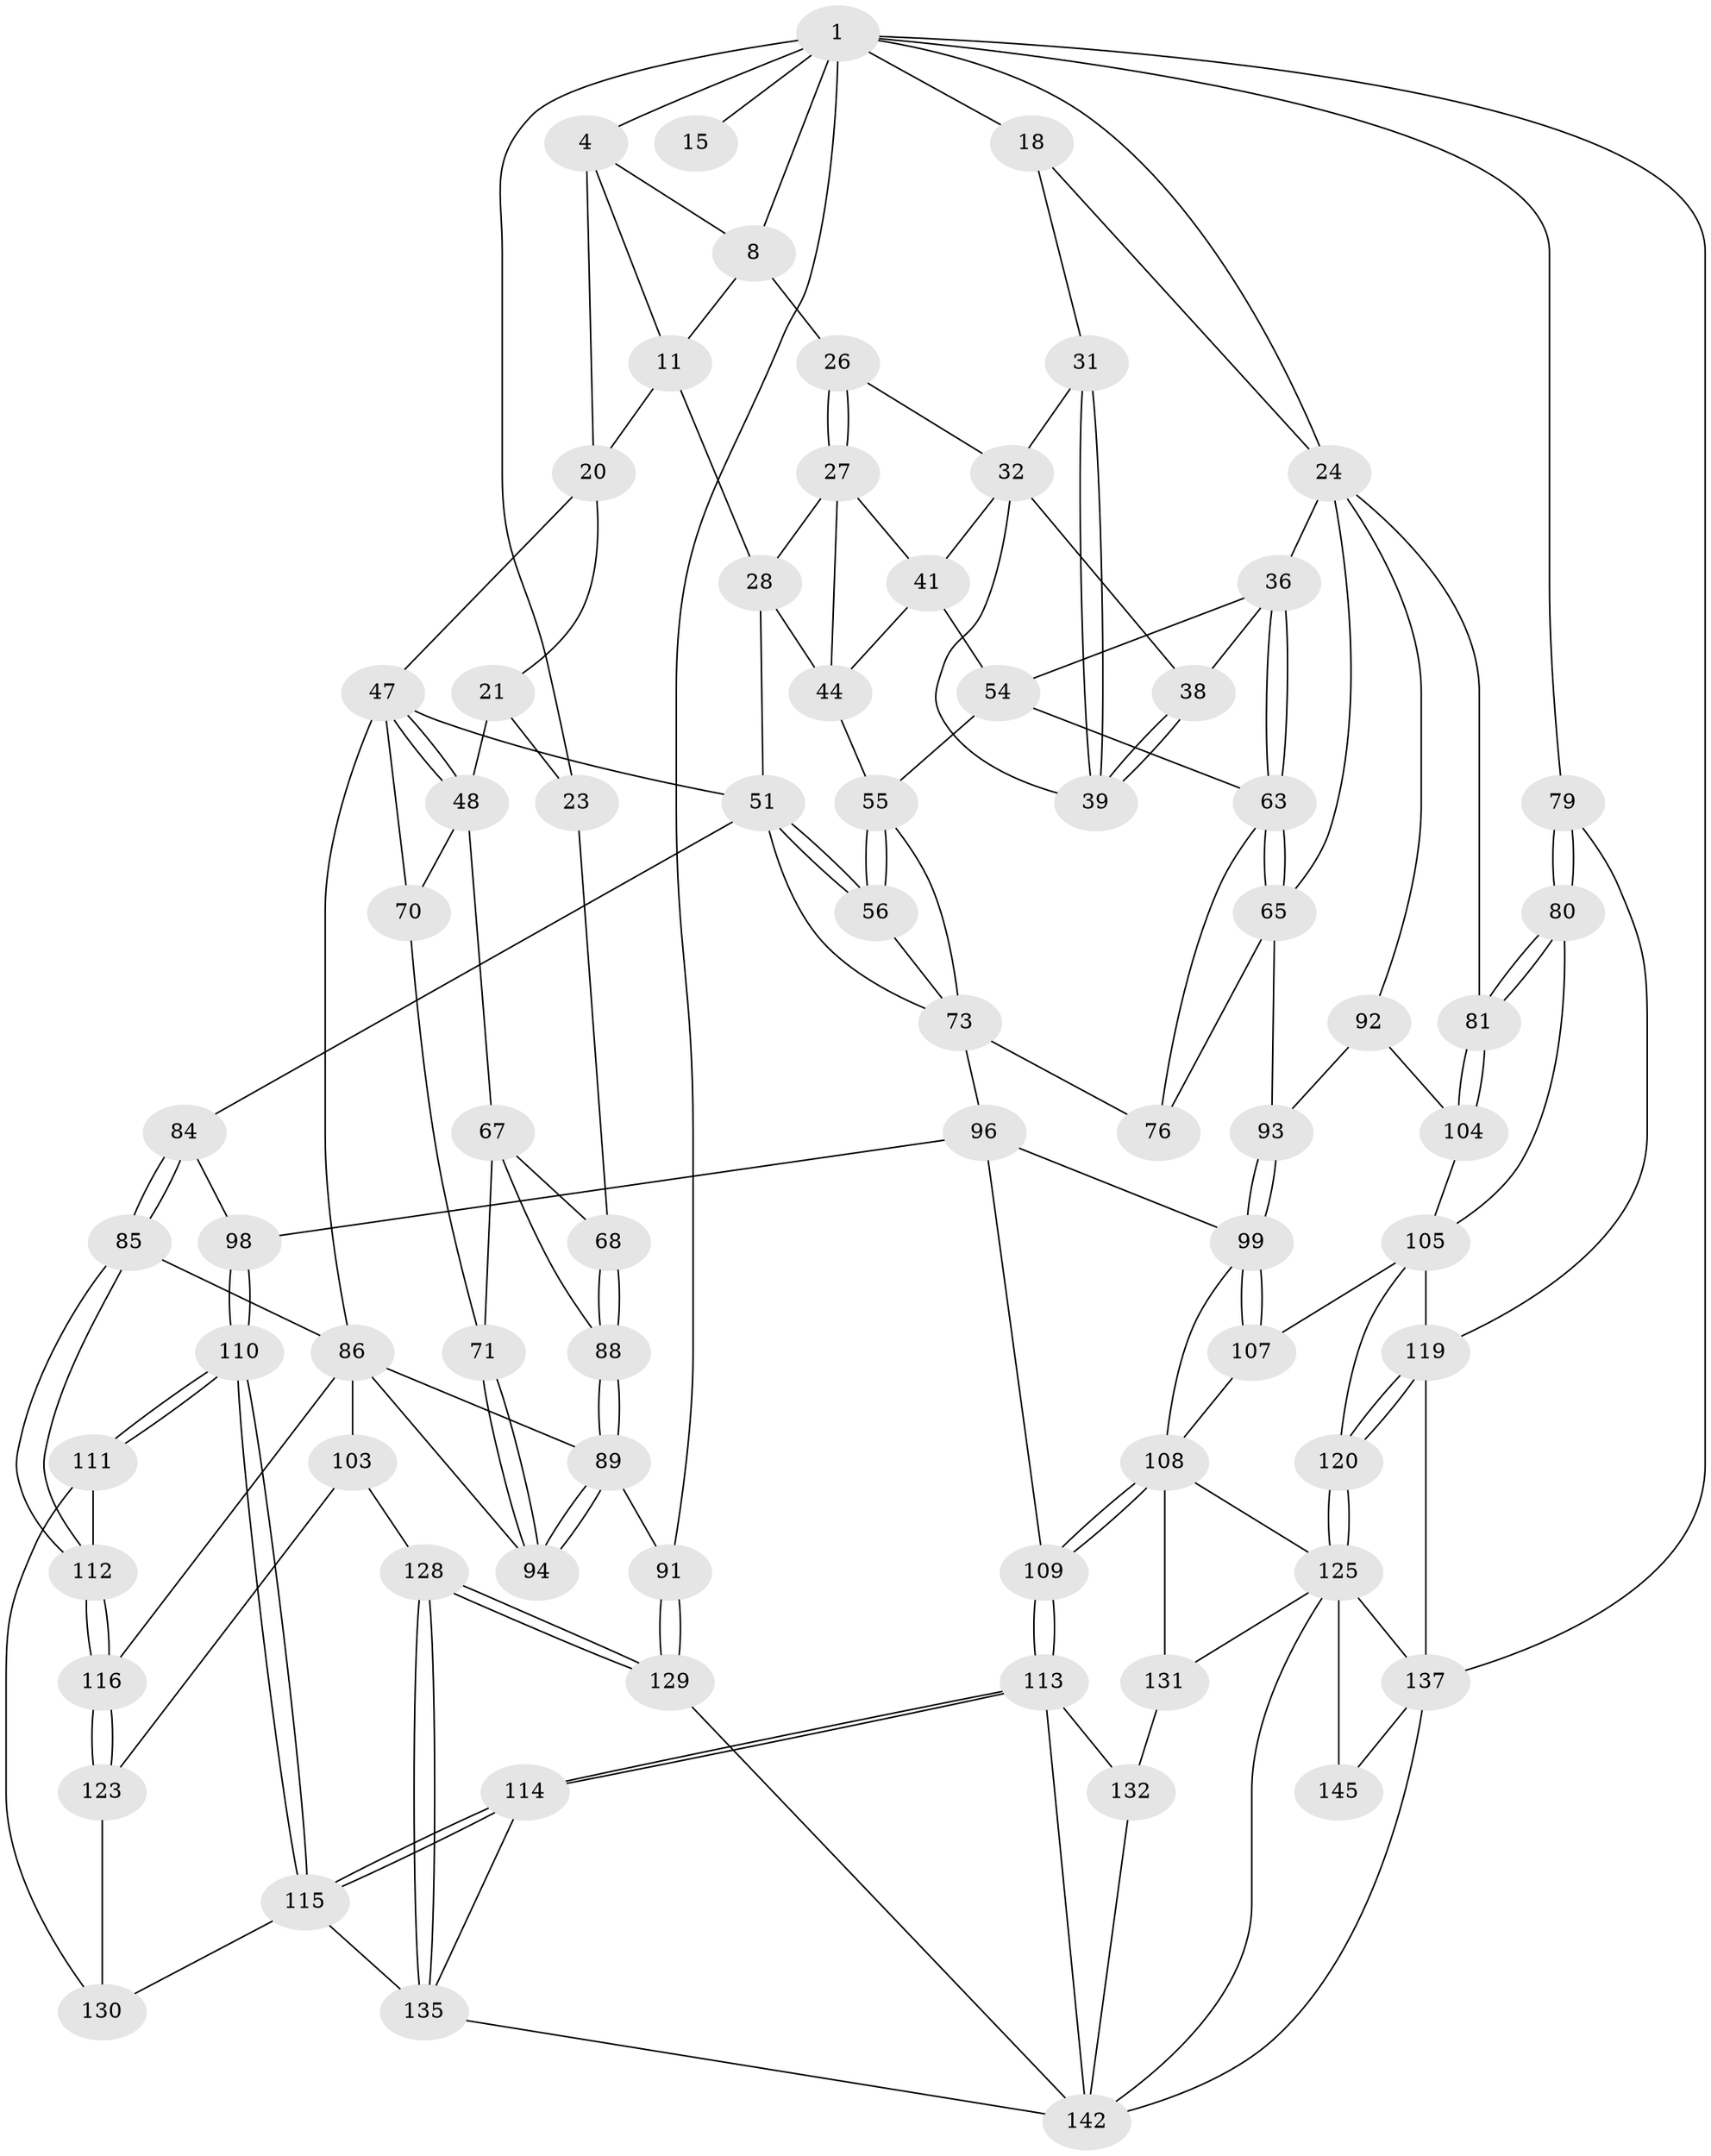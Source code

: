// original degree distribution, {3: 0.013333333333333334, 6: 0.26, 5: 0.4533333333333333, 4: 0.2733333333333333}
// Generated by graph-tools (version 1.1) at 2025/16/03/09/25 04:16:52]
// undirected, 75 vertices, 171 edges
graph export_dot {
graph [start="1"]
  node [color=gray90,style=filled];
  1 [pos="+0.8028040161618688+0",super="+6+2"];
  4 [pos="+0.08347819162025953+0",super="+13+5"];
  8 [pos="+0.6860894627674212+0.09708948932097602",super="+9"];
  11 [pos="+0.3496473251347451+0.14838121513936542",super="+12"];
  15 [pos="+0.9896100014599787+0.042078920854194235"];
  18 [pos="+0.8852602956045061+0.12179479420584692",super="+19"];
  20 [pos="+0.1445990813396249+0.1541936252702246",super="+46"];
  21 [pos="+0.10531719391058326+0.1814461097215441",super="+22"];
  23 [pos="+0+0.16006826913825062"];
  24 [pos="+1+0.11458132514373126",super="+25+61"];
  26 [pos="+0.5002245633315417+0.12983691336746378",super="+34"];
  27 [pos="+0.49866672657233463+0.13321576956617945",super="+42"];
  28 [pos="+0.4961648052137157+0.13488630797166049",super="+29"];
  31 [pos="+0.8478762935888353+0.12034820267576682"];
  32 [pos="+0.7637209575628556+0.14424917661096634",super="+33"];
  36 [pos="+0.8583777374585219+0.2472968819782868",super="+37"];
  38 [pos="+0.8289281395099619+0.2187557463485058"];
  39 [pos="+0.8316744639324709+0.18683012145139627"];
  41 [pos="+0.6710714232334907+0.18886285514948026",super="+49"];
  44 [pos="+0.5435505637749147+0.254277900380266",super="+45+50"];
  47 [pos="+0.2237175413439613+0.28734433393740505",super="+53"];
  48 [pos="+0.16541007203370403+0.27213101372811954",super="+57"];
  51 [pos="+0.3667667120868514+0.17313814744777578",super="+52"];
  54 [pos="+0.7663711720603189+0.29325422674622337",super="+59"];
  55 [pos="+0.4887045376029182+0.37914774493541503",super="+58"];
  56 [pos="+0.4836819025005871+0.385377971290842"];
  63 [pos="+0.8443635273286152+0.34168605030238947",super="+64"];
  65 [pos="+0.9051431761108325+0.40260814862732774",super="+77"];
  67 [pos="+0.04891409247964551+0.3277745196804161",super="+72"];
  68 [pos="+0+0.2746225437458863"];
  70 [pos="+0.14977517842236554+0.4159670529556561"];
  71 [pos="+0.07654057826907018+0.4388390935174825"];
  73 [pos="+0.6713360575722321+0.4054220403562353",super="+74"];
  76 [pos="+0.7519564917171693+0.44526435867470565"];
  79 [pos="+1+1"];
  80 [pos="+1+0.6126114176895784"];
  81 [pos="+1+0.5985758438342996"];
  84 [pos="+0.36261367417396934+0.5756025356597796"];
  85 [pos="+0.2911709413735862+0.5832585877498561"];
  86 [pos="+0.23733981613321944+0.5535790684769439",super="+102+87"];
  88 [pos="+0+0.4356345608769969"];
  89 [pos="+0+0.6504582711761122",super="+90"];
  91 [pos="+0+1"];
  92 [pos="+0.7871015258958614+0.5156623025660713"];
  93 [pos="+0.78072862356703+0.5109986336657296"];
  94 [pos="+0.07462310150650432+0.5231252747866262"];
  96 [pos="+0.5257454476265189+0.5136700363746559",super="+97"];
  98 [pos="+0.41027853067875597+0.5855650257318196"];
  99 [pos="+0.695576632819006+0.5770787337079956",super="+100"];
  103 [pos="+0.12283595360711307+0.6496483093472213",super="+124"];
  104 [pos="+0.859600847988536+0.5948770461521055"];
  105 [pos="+0.8624976418523147+0.6360047272478785",super="+106+117"];
  107 [pos="+0.697241626167573+0.6243652153571426"];
  108 [pos="+0.5465662327394112+0.7340956986820847",super="+121"];
  109 [pos="+0.5023691846782364+0.7879266833646523"];
  110 [pos="+0.4036624301159333+0.7261868021494099"];
  111 [pos="+0.3614357655809422+0.7060449593467257"];
  112 [pos="+0.30491508870688594+0.6670182604025768"];
  113 [pos="+0.501260604997426+0.7903444189152584",super="+133"];
  114 [pos="+0.4310701798217886+0.7643042545225857"];
  115 [pos="+0.4152357904265738+0.7459769021495785",super="+134"];
  116 [pos="+0.2529501211951577+0.7264470034473431"];
  119 [pos="+0.8533690322718485+0.7520939174572722",super="+122"];
  120 [pos="+0.8044860872309332+0.7754957212924413"];
  123 [pos="+0.2517318285793511+0.7293350992728792"];
  125 [pos="+0.7993740585826382+0.7892321398546257",super="+126"];
  128 [pos="+0.14544997851471655+0.947231267326941"];
  129 [pos="+0+1"];
  130 [pos="+0.27781772577353736+0.7475743095080825"];
  131 [pos="+0.5619250549377734+0.8413430286393613"];
  132 [pos="+0.5274782594650671+0.8304066396238584"];
  135 [pos="+0.30252564761945205+0.8216676107758767",super="+141"];
  137 [pos="+0.8126887340681644+0.8586715333767911",super="+147+138"];
  142 [pos="+0.3662389998269658+1",super="+143"];
  145 [pos="+0.6983037489452159+0.9377229555531539"];
  1 -- 18 [weight=2];
  1 -- 8;
  1 -- 15 [weight=3];
  1 -- 4;
  1 -- 137;
  1 -- 79;
  1 -- 23;
  1 -- 24;
  1 -- 91 [weight=2];
  4 -- 20;
  4 -- 11;
  4 -- 8;
  8 -- 26 [weight=2];
  8 -- 11;
  11 -- 28;
  11 -- 20;
  18 -- 24;
  18 -- 31;
  20 -- 21;
  20 -- 47;
  21 -- 48 [weight=2];
  21 -- 23;
  23 -- 68;
  24 -- 36;
  24 -- 65;
  24 -- 92;
  24 -- 81;
  26 -- 27;
  26 -- 27;
  26 -- 32;
  27 -- 28 [weight=2];
  27 -- 41;
  27 -- 44;
  28 -- 51;
  28 -- 44;
  31 -- 32;
  31 -- 39;
  31 -- 39;
  32 -- 39;
  32 -- 41;
  32 -- 38;
  36 -- 63;
  36 -- 63;
  36 -- 38;
  36 -- 54;
  38 -- 39;
  38 -- 39;
  41 -- 54;
  41 -- 44;
  44 -- 55 [weight=2];
  47 -- 48;
  47 -- 48;
  47 -- 70;
  47 -- 51;
  47 -- 86;
  48 -- 67;
  48 -- 70;
  51 -- 56;
  51 -- 56;
  51 -- 73;
  51 -- 84;
  54 -- 55;
  54 -- 63;
  55 -- 56;
  55 -- 56;
  55 -- 73;
  56 -- 73;
  63 -- 65;
  63 -- 65;
  63 -- 76;
  65 -- 76;
  65 -- 93;
  67 -- 68;
  67 -- 88;
  67 -- 71;
  68 -- 88;
  68 -- 88;
  70 -- 71;
  71 -- 94;
  71 -- 94;
  73 -- 76;
  73 -- 96;
  79 -- 80;
  79 -- 80;
  79 -- 119;
  80 -- 81;
  80 -- 81;
  80 -- 105;
  81 -- 104;
  81 -- 104;
  84 -- 85;
  84 -- 85;
  84 -- 98;
  85 -- 86;
  85 -- 112;
  85 -- 112;
  86 -- 116;
  86 -- 103 [weight=2];
  86 -- 94;
  86 -- 89;
  88 -- 89;
  88 -- 89;
  89 -- 94;
  89 -- 94;
  89 -- 91;
  91 -- 129;
  91 -- 129;
  92 -- 93;
  92 -- 104;
  93 -- 99;
  93 -- 99;
  96 -- 98;
  96 -- 109;
  96 -- 99;
  98 -- 110;
  98 -- 110;
  99 -- 107;
  99 -- 107;
  99 -- 108;
  103 -- 128;
  103 -- 123;
  104 -- 105;
  105 -- 120;
  105 -- 107;
  105 -- 119 [weight=2];
  107 -- 108;
  108 -- 109;
  108 -- 109;
  108 -- 125;
  108 -- 131;
  109 -- 113;
  109 -- 113;
  110 -- 111;
  110 -- 111;
  110 -- 115;
  110 -- 115;
  111 -- 112;
  111 -- 130;
  112 -- 116;
  112 -- 116;
  113 -- 114;
  113 -- 114;
  113 -- 132;
  113 -- 142;
  114 -- 115;
  114 -- 115;
  114 -- 135;
  115 -- 130;
  115 -- 135;
  116 -- 123;
  116 -- 123;
  119 -- 120;
  119 -- 120;
  119 -- 137;
  120 -- 125;
  120 -- 125;
  123 -- 130;
  125 -- 145 [weight=2];
  125 -- 131;
  125 -- 142;
  125 -- 137 [weight=2];
  128 -- 129;
  128 -- 129;
  128 -- 135;
  128 -- 135;
  129 -- 142;
  131 -- 132;
  132 -- 142;
  135 -- 142;
  137 -- 145;
  137 -- 142;
}
